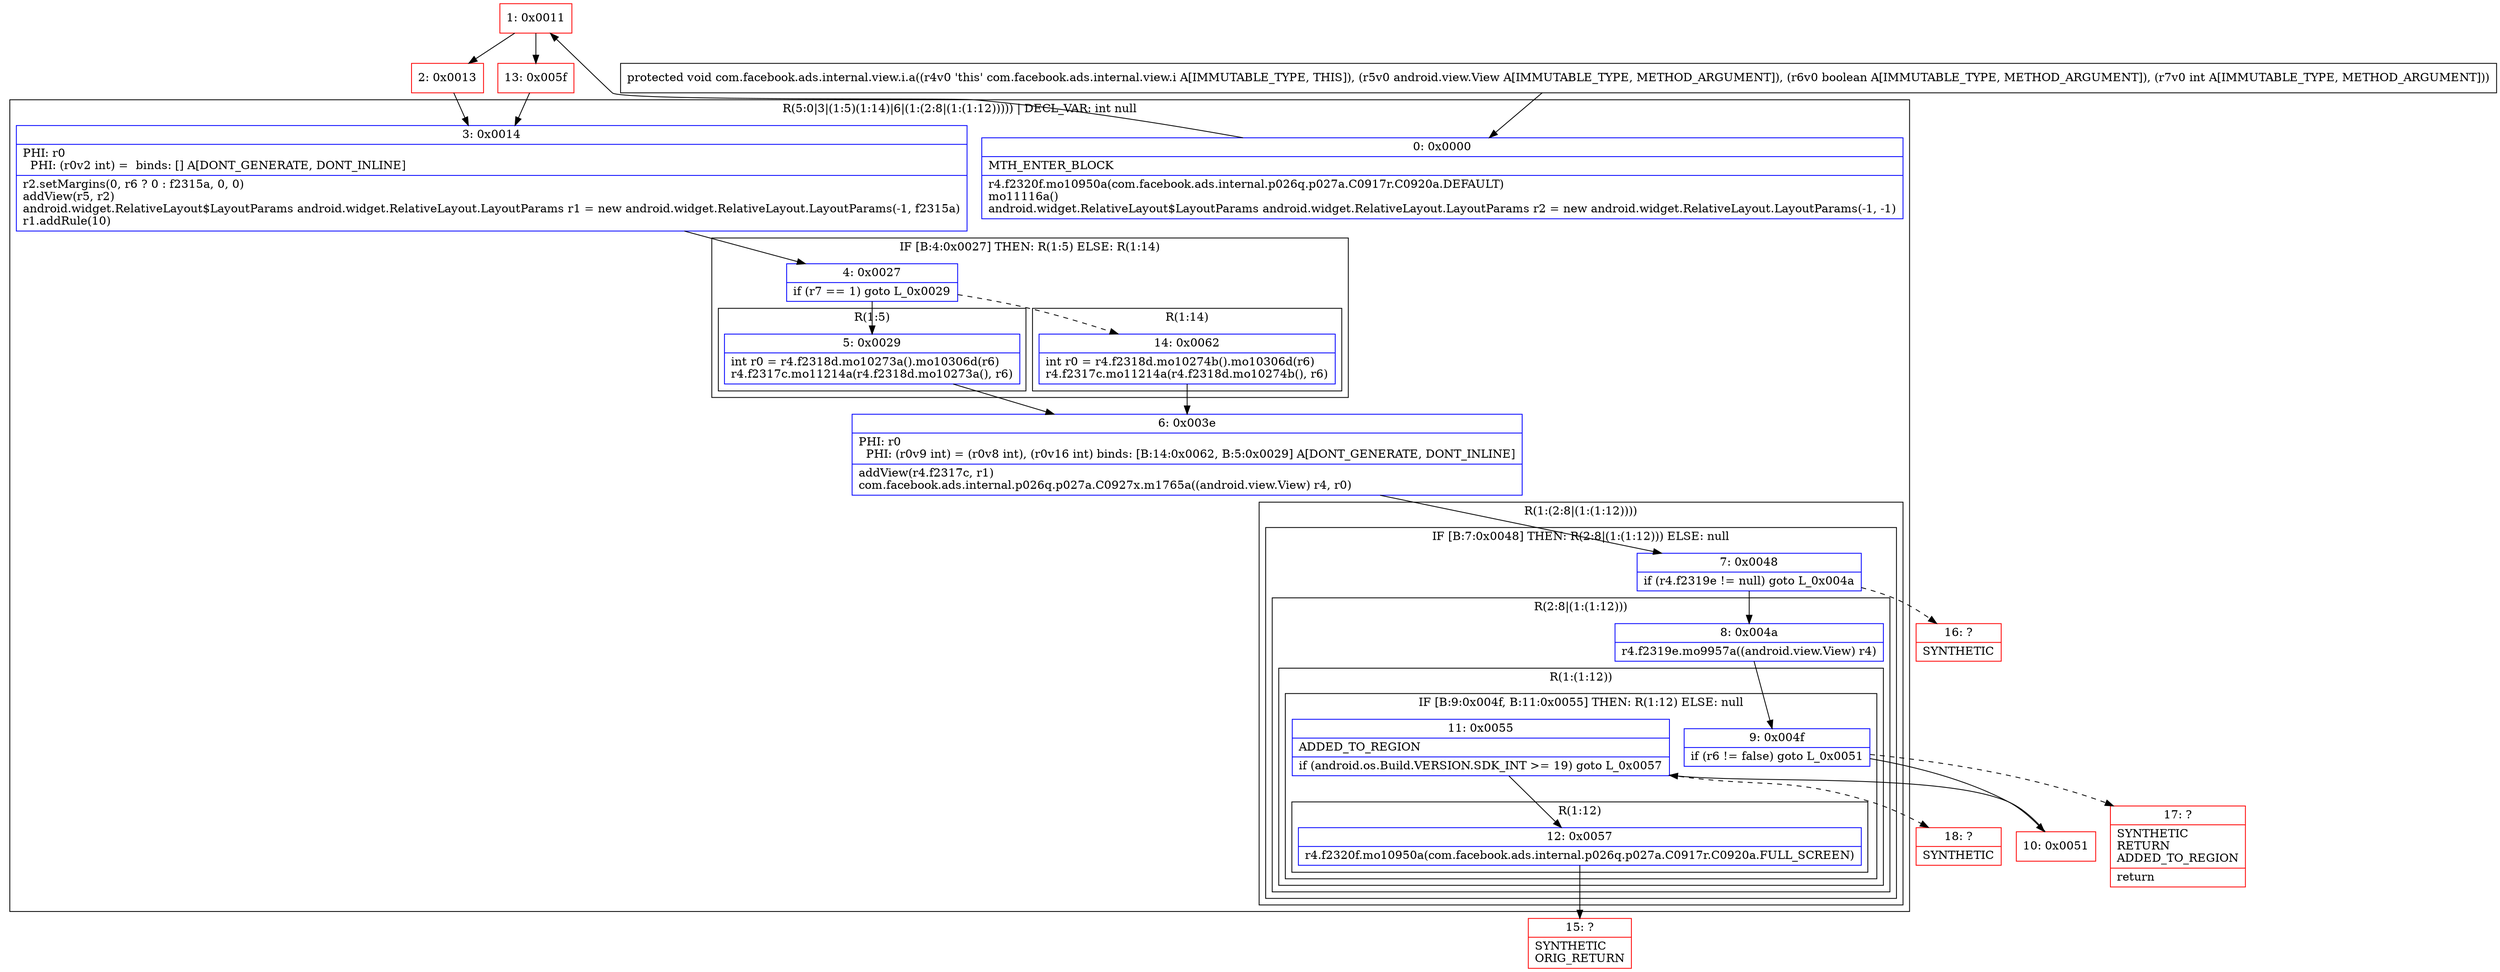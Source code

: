 digraph "CFG forcom.facebook.ads.internal.view.i.a(Landroid\/view\/View;ZI)V" {
subgraph cluster_Region_333587067 {
label = "R(5:0|3|(1:5)(1:14)|6|(1:(2:8|(1:(1:12))))) | DECL_VAR: int null\l";
node [shape=record,color=blue];
Node_0 [shape=record,label="{0\:\ 0x0000|MTH_ENTER_BLOCK\l|r4.f2320f.mo10950a(com.facebook.ads.internal.p026q.p027a.C0917r.C0920a.DEFAULT)\lmo11116a()\landroid.widget.RelativeLayout$LayoutParams android.widget.RelativeLayout.LayoutParams r2 = new android.widget.RelativeLayout.LayoutParams(\-1, \-1)\l}"];
Node_3 [shape=record,label="{3\:\ 0x0014|PHI: r0 \l  PHI: (r0v2 int) =  binds: [] A[DONT_GENERATE, DONT_INLINE]\l|r2.setMargins(0, r6 ? 0 : f2315a, 0, 0)\laddView(r5, r2)\landroid.widget.RelativeLayout$LayoutParams android.widget.RelativeLayout.LayoutParams r1 = new android.widget.RelativeLayout.LayoutParams(\-1, f2315a)\lr1.addRule(10)\l}"];
subgraph cluster_IfRegion_785449311 {
label = "IF [B:4:0x0027] THEN: R(1:5) ELSE: R(1:14)";
node [shape=record,color=blue];
Node_4 [shape=record,label="{4\:\ 0x0027|if (r7 == 1) goto L_0x0029\l}"];
subgraph cluster_Region_892048453 {
label = "R(1:5)";
node [shape=record,color=blue];
Node_5 [shape=record,label="{5\:\ 0x0029|int r0 = r4.f2318d.mo10273a().mo10306d(r6)\lr4.f2317c.mo11214a(r4.f2318d.mo10273a(), r6)\l}"];
}
subgraph cluster_Region_932663436 {
label = "R(1:14)";
node [shape=record,color=blue];
Node_14 [shape=record,label="{14\:\ 0x0062|int r0 = r4.f2318d.mo10274b().mo10306d(r6)\lr4.f2317c.mo11214a(r4.f2318d.mo10274b(), r6)\l}"];
}
}
Node_6 [shape=record,label="{6\:\ 0x003e|PHI: r0 \l  PHI: (r0v9 int) = (r0v8 int), (r0v16 int) binds: [B:14:0x0062, B:5:0x0029] A[DONT_GENERATE, DONT_INLINE]\l|addView(r4.f2317c, r1)\lcom.facebook.ads.internal.p026q.p027a.C0927x.m1765a((android.view.View) r4, r0)\l}"];
subgraph cluster_Region_2136169204 {
label = "R(1:(2:8|(1:(1:12))))";
node [shape=record,color=blue];
subgraph cluster_IfRegion_1813822840 {
label = "IF [B:7:0x0048] THEN: R(2:8|(1:(1:12))) ELSE: null";
node [shape=record,color=blue];
Node_7 [shape=record,label="{7\:\ 0x0048|if (r4.f2319e != null) goto L_0x004a\l}"];
subgraph cluster_Region_233363920 {
label = "R(2:8|(1:(1:12)))";
node [shape=record,color=blue];
Node_8 [shape=record,label="{8\:\ 0x004a|r4.f2319e.mo9957a((android.view.View) r4)\l}"];
subgraph cluster_Region_722860747 {
label = "R(1:(1:12))";
node [shape=record,color=blue];
subgraph cluster_IfRegion_1324646823 {
label = "IF [B:9:0x004f, B:11:0x0055] THEN: R(1:12) ELSE: null";
node [shape=record,color=blue];
Node_9 [shape=record,label="{9\:\ 0x004f|if (r6 != false) goto L_0x0051\l}"];
Node_11 [shape=record,label="{11\:\ 0x0055|ADDED_TO_REGION\l|if (android.os.Build.VERSION.SDK_INT \>= 19) goto L_0x0057\l}"];
subgraph cluster_Region_1191838332 {
label = "R(1:12)";
node [shape=record,color=blue];
Node_12 [shape=record,label="{12\:\ 0x0057|r4.f2320f.mo10950a(com.facebook.ads.internal.p026q.p027a.C0917r.C0920a.FULL_SCREEN)\l}"];
}
}
}
}
}
}
}
Node_1 [shape=record,color=red,label="{1\:\ 0x0011}"];
Node_2 [shape=record,color=red,label="{2\:\ 0x0013}"];
Node_10 [shape=record,color=red,label="{10\:\ 0x0051}"];
Node_13 [shape=record,color=red,label="{13\:\ 0x005f}"];
Node_15 [shape=record,color=red,label="{15\:\ ?|SYNTHETIC\lORIG_RETURN\l}"];
Node_16 [shape=record,color=red,label="{16\:\ ?|SYNTHETIC\l}"];
Node_17 [shape=record,color=red,label="{17\:\ ?|SYNTHETIC\lRETURN\lADDED_TO_REGION\l|return\l}"];
Node_18 [shape=record,color=red,label="{18\:\ ?|SYNTHETIC\l}"];
MethodNode[shape=record,label="{protected void com.facebook.ads.internal.view.i.a((r4v0 'this' com.facebook.ads.internal.view.i A[IMMUTABLE_TYPE, THIS]), (r5v0 android.view.View A[IMMUTABLE_TYPE, METHOD_ARGUMENT]), (r6v0 boolean A[IMMUTABLE_TYPE, METHOD_ARGUMENT]), (r7v0 int A[IMMUTABLE_TYPE, METHOD_ARGUMENT])) }"];
MethodNode -> Node_0;
Node_0 -> Node_1;
Node_3 -> Node_4;
Node_4 -> Node_5;
Node_4 -> Node_14[style=dashed];
Node_5 -> Node_6;
Node_14 -> Node_6;
Node_6 -> Node_7;
Node_7 -> Node_8;
Node_7 -> Node_16[style=dashed];
Node_8 -> Node_9;
Node_9 -> Node_10;
Node_9 -> Node_17[style=dashed];
Node_11 -> Node_12;
Node_11 -> Node_18[style=dashed];
Node_12 -> Node_15;
Node_1 -> Node_2;
Node_1 -> Node_13;
Node_2 -> Node_3;
Node_10 -> Node_11;
Node_13 -> Node_3;
}

